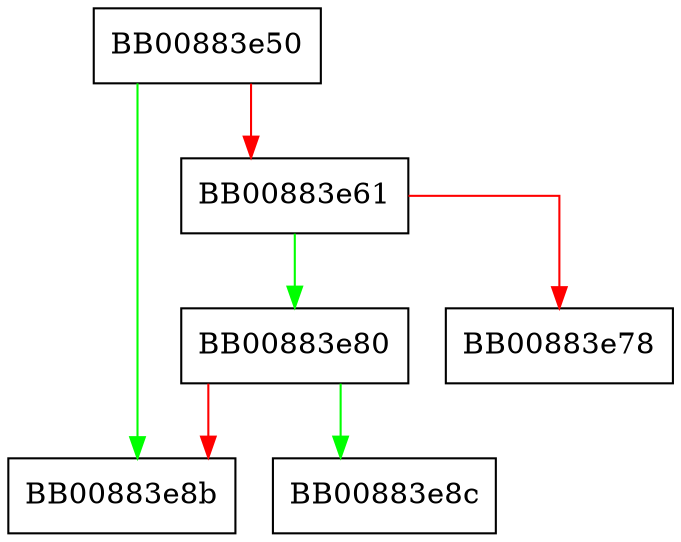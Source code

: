 digraph _IO_list_unlock {
  node [shape="box"];
  graph [splines=ortho];
  BB00883e50 -> BB00883e8b [color="green"];
  BB00883e50 -> BB00883e61 [color="red"];
  BB00883e61 -> BB00883e80 [color="green"];
  BB00883e61 -> BB00883e78 [color="red"];
  BB00883e80 -> BB00883e8c [color="green"];
  BB00883e80 -> BB00883e8b [color="red"];
}
